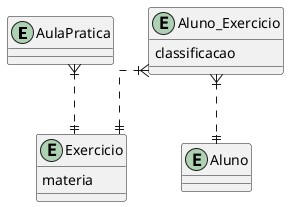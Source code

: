 @startuml
skinparam linetype ortho

entity AulaPratica {}

entity Aluno {}

entity Exercicio {
    materia
}

entity Aluno_Exercicio {
    classificacao
}

Aluno_Exercicio }|..|| Exercicio
Aluno_Exercicio }|..|| Aluno
AulaPratica }|..|| Exercicio

@enduml